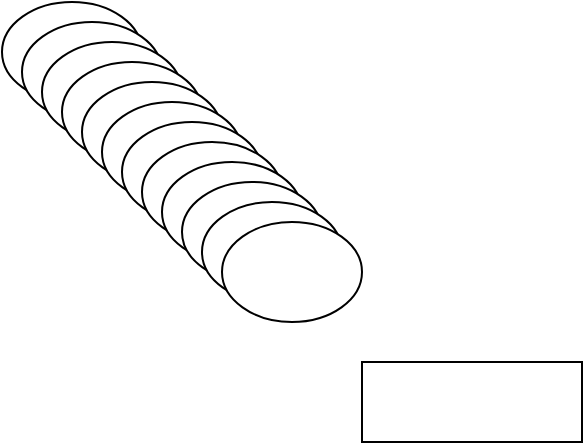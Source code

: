 <mxfile version="20.7.4" type="github">
  <diagram id="R2lEEEUBdFMjLlhIrx00" name="Page-1">
    <mxGraphModel dx="996" dy="610" grid="1" gridSize="10" guides="1" tooltips="1" connect="1" arrows="1" fold="1" page="1" pageScale="1" pageWidth="850" pageHeight="1100" math="0" shadow="0" extFonts="Permanent Marker^https://fonts.googleapis.com/css?family=Permanent+Marker">
      <root>
        <mxCell id="0" />
        <mxCell id="1" parent="0" />
        <mxCell id="bHyxl0RSjW8QzgtCS6Aa-1" value="" style="rounded=0;whiteSpace=wrap;html=1;" vertex="1" parent="1">
          <mxGeometry x="350" y="290" width="110" height="40" as="geometry" />
        </mxCell>
        <mxCell id="bHyxl0RSjW8QzgtCS6Aa-2" value="" style="ellipse;whiteSpace=wrap;html=1;" vertex="1" parent="1">
          <mxGeometry x="170" y="110" width="70" height="50" as="geometry" />
        </mxCell>
        <mxCell id="bHyxl0RSjW8QzgtCS6Aa-3" value="" style="ellipse;whiteSpace=wrap;html=1;" vertex="1" parent="1">
          <mxGeometry x="180" y="120" width="70" height="50" as="geometry" />
        </mxCell>
        <mxCell id="bHyxl0RSjW8QzgtCS6Aa-4" value="" style="ellipse;whiteSpace=wrap;html=1;" vertex="1" parent="1">
          <mxGeometry x="190" y="130" width="70" height="50" as="geometry" />
        </mxCell>
        <mxCell id="bHyxl0RSjW8QzgtCS6Aa-5" value="" style="ellipse;whiteSpace=wrap;html=1;" vertex="1" parent="1">
          <mxGeometry x="200" y="140" width="70" height="50" as="geometry" />
        </mxCell>
        <mxCell id="bHyxl0RSjW8QzgtCS6Aa-6" value="" style="ellipse;whiteSpace=wrap;html=1;" vertex="1" parent="1">
          <mxGeometry x="210" y="150" width="70" height="50" as="geometry" />
        </mxCell>
        <mxCell id="bHyxl0RSjW8QzgtCS6Aa-7" value="" style="ellipse;whiteSpace=wrap;html=1;" vertex="1" parent="1">
          <mxGeometry x="220" y="160" width="70" height="50" as="geometry" />
        </mxCell>
        <mxCell id="bHyxl0RSjW8QzgtCS6Aa-8" value="" style="ellipse;whiteSpace=wrap;html=1;" vertex="1" parent="1">
          <mxGeometry x="230" y="170" width="70" height="50" as="geometry" />
        </mxCell>
        <mxCell id="bHyxl0RSjW8QzgtCS6Aa-9" value="" style="ellipse;whiteSpace=wrap;html=1;" vertex="1" parent="1">
          <mxGeometry x="240" y="180" width="70" height="50" as="geometry" />
        </mxCell>
        <mxCell id="bHyxl0RSjW8QzgtCS6Aa-10" value="" style="ellipse;whiteSpace=wrap;html=1;" vertex="1" parent="1">
          <mxGeometry x="250" y="190" width="70" height="50" as="geometry" />
        </mxCell>
        <mxCell id="bHyxl0RSjW8QzgtCS6Aa-11" value="" style="ellipse;whiteSpace=wrap;html=1;" vertex="1" parent="1">
          <mxGeometry x="260" y="200" width="70" height="50" as="geometry" />
        </mxCell>
        <mxCell id="bHyxl0RSjW8QzgtCS6Aa-12" value="" style="ellipse;whiteSpace=wrap;html=1;" vertex="1" parent="1">
          <mxGeometry x="270" y="210" width="70" height="50" as="geometry" />
        </mxCell>
        <mxCell id="bHyxl0RSjW8QzgtCS6Aa-13" value="" style="ellipse;whiteSpace=wrap;html=1;" vertex="1" parent="1">
          <mxGeometry x="280" y="220" width="70" height="50" as="geometry" />
        </mxCell>
      </root>
    </mxGraphModel>
  </diagram>
</mxfile>
